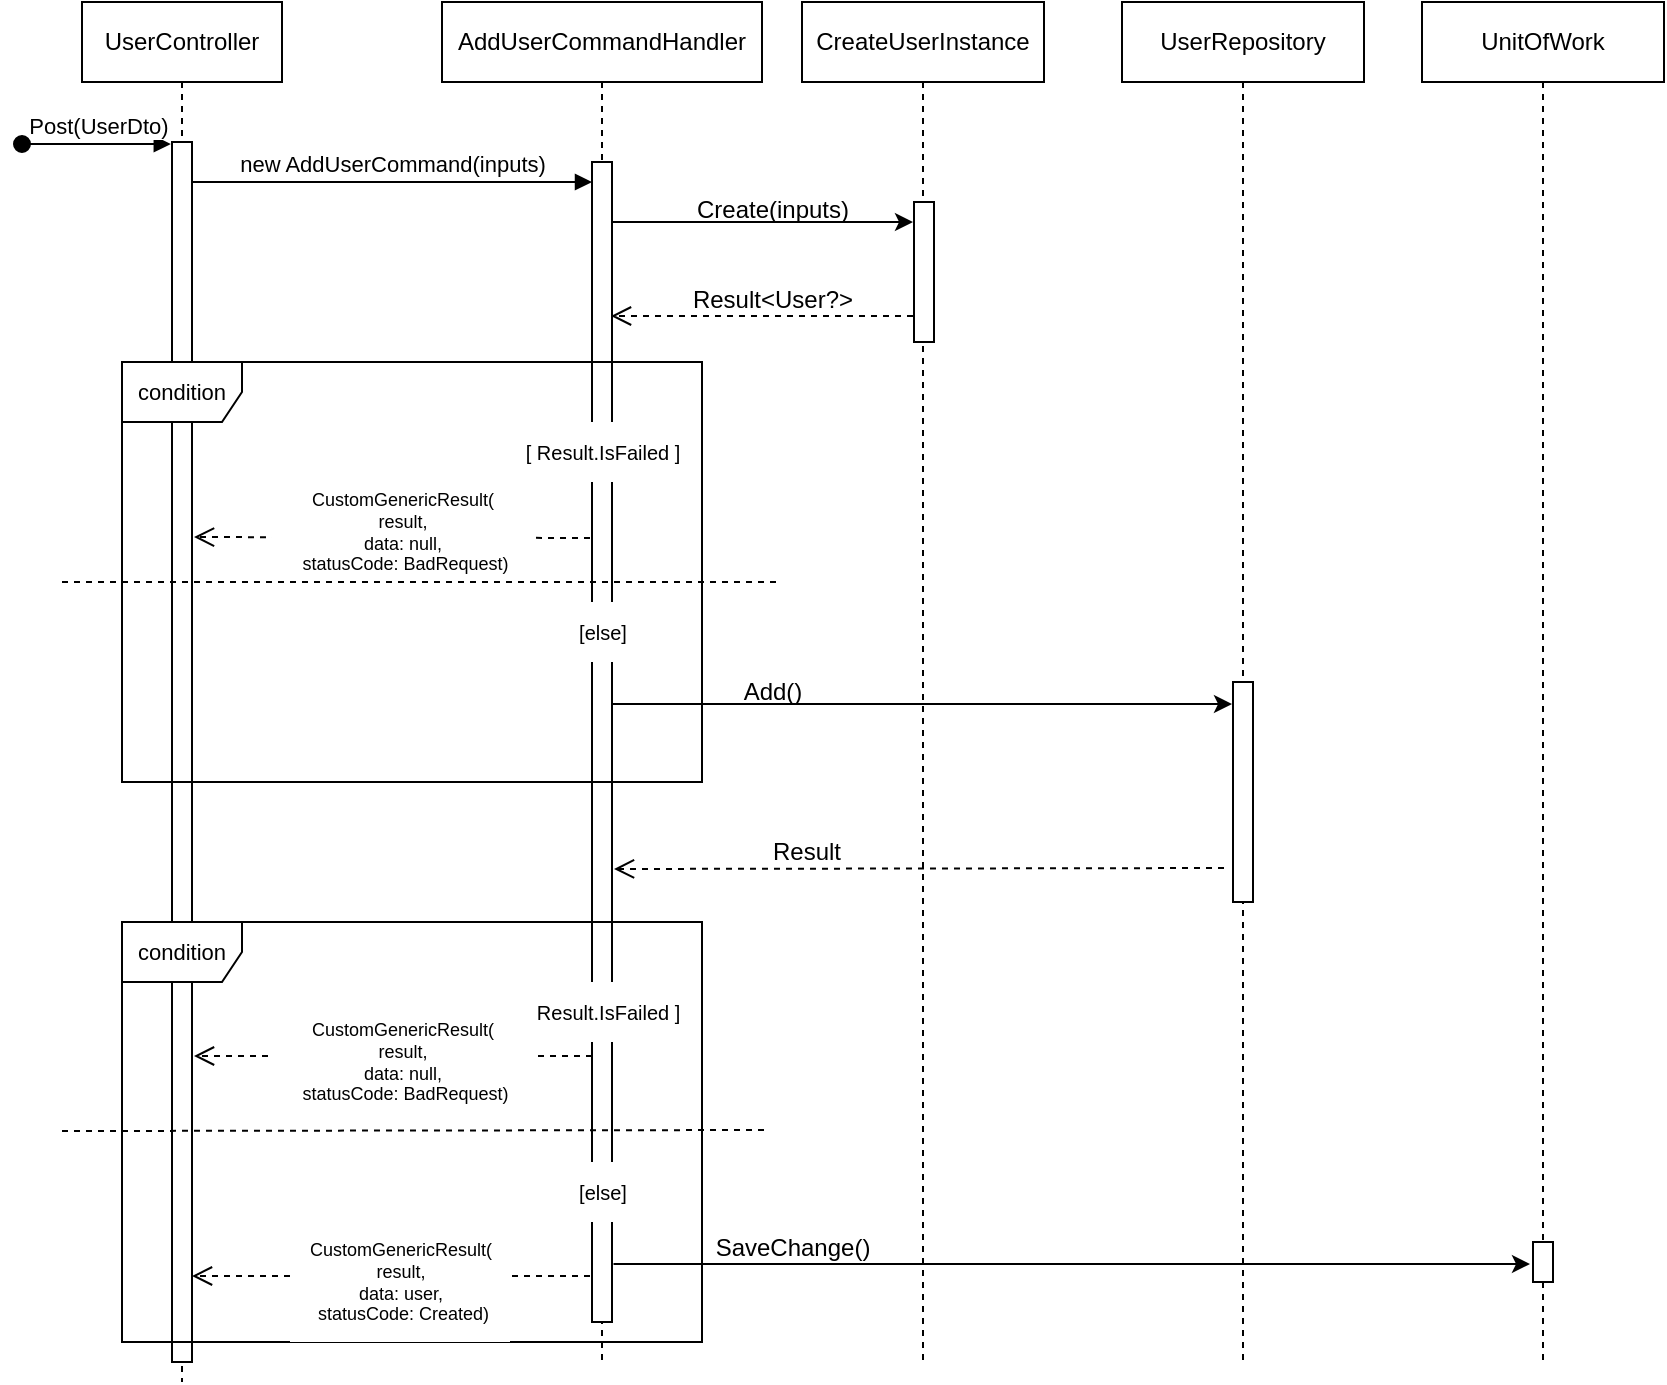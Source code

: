 <mxfile version="22.1.17" type="github">
  <diagram name="Page-1" id="2YBvvXClWsGukQMizWep">
    <mxGraphModel dx="503" dy="248" grid="1" gridSize="10" guides="1" tooltips="1" connect="1" arrows="1" fold="1" page="1" pageScale="1" pageWidth="850" pageHeight="1100" math="0" shadow="0">
      <root>
        <mxCell id="0" />
        <mxCell id="1" parent="0" />
        <mxCell id="q8IS-emqR-mlG0tCKILo-1" value="UserController" style="shape=umlLifeline;perimeter=lifelinePerimeter;whiteSpace=wrap;html=1;container=0;dropTarget=0;collapsible=0;recursiveResize=0;outlineConnect=0;portConstraint=eastwest;newEdgeStyle={&quot;edgeStyle&quot;:&quot;elbowEdgeStyle&quot;,&quot;elbow&quot;:&quot;vertical&quot;,&quot;curved&quot;:0,&quot;rounded&quot;:0};" parent="1" vertex="1">
          <mxGeometry x="40" y="40" width="100" height="690" as="geometry" />
        </mxCell>
        <mxCell id="q8IS-emqR-mlG0tCKILo-2" value="Post(UserDto)" style="html=1;verticalAlign=bottom;startArrow=oval;endArrow=block;startSize=8;edgeStyle=elbowEdgeStyle;elbow=vertical;curved=0;rounded=0;entryX=-0.26;entryY=0.004;entryDx=0;entryDy=0;entryPerimeter=0;" parent="q8IS-emqR-mlG0tCKILo-1" edge="1">
          <mxGeometry relative="1" as="geometry">
            <mxPoint x="-30" y="71" as="sourcePoint" />
            <mxPoint x="44.4" y="71.4" as="targetPoint" />
          </mxGeometry>
        </mxCell>
        <mxCell id="q8IS-emqR-mlG0tCKILo-3" value="AddUserCommandHandler" style="shape=umlLifeline;perimeter=lifelinePerimeter;whiteSpace=wrap;html=1;container=0;dropTarget=0;collapsible=0;recursiveResize=0;outlineConnect=0;portConstraint=eastwest;newEdgeStyle={&quot;edgeStyle&quot;:&quot;elbowEdgeStyle&quot;,&quot;elbow&quot;:&quot;vertical&quot;,&quot;curved&quot;:0,&quot;rounded&quot;:0};" parent="1" vertex="1">
          <mxGeometry x="220" y="40" width="160" height="680" as="geometry" />
        </mxCell>
        <mxCell id="q8IS-emqR-mlG0tCKILo-4" value="" style="html=1;points=[];perimeter=orthogonalPerimeter;outlineConnect=0;targetShapes=umlLifeline;portConstraint=eastwest;newEdgeStyle={&quot;edgeStyle&quot;:&quot;elbowEdgeStyle&quot;,&quot;elbow&quot;:&quot;vertical&quot;,&quot;curved&quot;:0,&quot;rounded&quot;:0};" parent="q8IS-emqR-mlG0tCKILo-3" vertex="1">
          <mxGeometry x="75" y="80" width="10" height="580" as="geometry" />
        </mxCell>
        <mxCell id="q8IS-emqR-mlG0tCKILo-5" value="new AddUserCommand(inputs)" style="html=1;verticalAlign=bottom;endArrow=block;edgeStyle=elbowEdgeStyle;elbow=horizontal;curved=0;rounded=0;" parent="1" source="q8IS-emqR-mlG0tCKILo-8" target="q8IS-emqR-mlG0tCKILo-4" edge="1">
          <mxGeometry relative="1" as="geometry">
            <mxPoint x="95" y="130" as="sourcePoint" />
            <Array as="points">
              <mxPoint x="180" y="130" />
            </Array>
            <mxPoint x="290" y="130" as="targetPoint" />
          </mxGeometry>
        </mxCell>
        <mxCell id="q8IS-emqR-mlG0tCKILo-6" value="CreateUserInstance" style="shape=umlLifeline;perimeter=lifelinePerimeter;whiteSpace=wrap;html=1;container=0;dropTarget=0;collapsible=0;recursiveResize=0;outlineConnect=0;portConstraint=eastwest;newEdgeStyle={&quot;edgeStyle&quot;:&quot;elbowEdgeStyle&quot;,&quot;elbow&quot;:&quot;vertical&quot;,&quot;curved&quot;:0,&quot;rounded&quot;:0};" parent="1" vertex="1">
          <mxGeometry x="400" y="40" width="121" height="680" as="geometry" />
        </mxCell>
        <mxCell id="q8IS-emqR-mlG0tCKILo-7" value="" style="html=1;points=[];perimeter=orthogonalPerimeter;outlineConnect=0;targetShapes=umlLifeline;portConstraint=eastwest;newEdgeStyle={&quot;edgeStyle&quot;:&quot;elbowEdgeStyle&quot;,&quot;elbow&quot;:&quot;vertical&quot;,&quot;curved&quot;:0,&quot;rounded&quot;:0};" parent="q8IS-emqR-mlG0tCKILo-6" vertex="1">
          <mxGeometry x="56" y="100" width="10" height="70" as="geometry" />
        </mxCell>
        <mxCell id="q8IS-emqR-mlG0tCKILo-8" value="" style="rounded=0;whiteSpace=wrap;html=1;" parent="1" vertex="1">
          <mxGeometry x="85" y="110" width="10" height="610" as="geometry" />
        </mxCell>
        <mxCell id="q8IS-emqR-mlG0tCKILo-9" value="Result&amp;lt;User?&amp;gt;" style="text;html=1;strokeColor=none;fillColor=none;align=center;verticalAlign=middle;whiteSpace=wrap;rounded=0;" parent="1" vertex="1">
          <mxGeometry x="342.5" y="174" width="85" height="30" as="geometry" />
        </mxCell>
        <mxCell id="q8IS-emqR-mlG0tCKILo-10" value="Create(inputs)" style="text;html=1;align=center;verticalAlign=middle;resizable=0;points=[];autosize=1;strokeColor=none;fillColor=none;" parent="1" vertex="1">
          <mxGeometry x="335" y="129" width="100" height="30" as="geometry" />
        </mxCell>
        <mxCell id="q8IS-emqR-mlG0tCKILo-11" value="" style="endArrow=classic;html=1;rounded=0;" parent="1" edge="1">
          <mxGeometry width="50" height="50" relative="1" as="geometry">
            <mxPoint x="304.5" y="150" as="sourcePoint" />
            <mxPoint x="455.5" y="150" as="targetPoint" />
          </mxGeometry>
        </mxCell>
        <mxCell id="q8IS-emqR-mlG0tCKILo-12" value="" style="html=1;verticalAlign=bottom;endArrow=open;dashed=1;endSize=8;edgeStyle=elbowEdgeStyle;elbow=vertical;curved=0;rounded=0;" parent="1" edge="1">
          <mxGeometry x="0.005" relative="1" as="geometry">
            <mxPoint x="304.5" y="197.003" as="targetPoint" />
            <Array as="points" />
            <mxPoint x="455.5" y="197.003" as="sourcePoint" />
            <mxPoint as="offset" />
          </mxGeometry>
        </mxCell>
        <mxCell id="q8IS-emqR-mlG0tCKILo-13" value="" style="html=1;verticalAlign=bottom;endArrow=block;edgeStyle=elbowEdgeStyle;elbow=vertical;curved=0;rounded=0;" parent="1" target="q8IS-emqR-mlG0tCKILo-8" edge="1">
          <mxGeometry relative="1" as="geometry">
            <mxPoint x="95" y="130" as="sourcePoint" />
            <Array as="points" />
            <mxPoint x="295" y="130" as="targetPoint" />
          </mxGeometry>
        </mxCell>
        <mxCell id="q8IS-emqR-mlG0tCKILo-15" value="[ Result.IsFailed ]" style="text;html=1;align=center;verticalAlign=middle;resizable=0;points=[];autosize=1;strokeColor=none;fillColor=default;fontSize=10;" parent="1" vertex="1">
          <mxGeometry x="250" y="250" width="100" height="30" as="geometry" />
        </mxCell>
        <mxCell id="q8IS-emqR-mlG0tCKILo-14" value="&lt;font style=&quot;font-size: 11px;&quot;&gt;condition&lt;/font&gt;" style="shape=umlFrame;whiteSpace=wrap;html=1;pointerEvents=0;direction=east;" parent="1" vertex="1">
          <mxGeometry x="60" y="220" width="290" height="210" as="geometry" />
        </mxCell>
        <mxCell id="q8IS-emqR-mlG0tCKILo-16" value="" style="html=1;verticalAlign=bottom;endArrow=open;dashed=1;endSize=8;edgeStyle=elbowEdgeStyle;elbow=vertical;curved=0;rounded=0;strokeColor=default;" parent="1" edge="1">
          <mxGeometry x="0.005" relative="1" as="geometry">
            <mxPoint x="96" y="307" as="targetPoint" />
            <Array as="points" />
            <mxPoint x="294" y="308.003" as="sourcePoint" />
            <mxPoint as="offset" />
          </mxGeometry>
        </mxCell>
        <mxCell id="q8IS-emqR-mlG0tCKILo-17" value="&lt;font style=&quot;font-size: 9px;&quot;&gt;CustomGenericResult(&lt;br&gt;result,&lt;br style=&quot;font-size: 9px;&quot;&gt;data: null,&lt;br style=&quot;font-size: 9px;&quot;&gt;&amp;nbsp;statusCode: BadRequest)&lt;/font&gt;" style="text;html=1;align=center;verticalAlign=middle;resizable=0;points=[];autosize=1;strokeColor=none;fillColor=default;fontSize=9;" parent="1" vertex="1">
          <mxGeometry x="135" y="275" width="130" height="60" as="geometry" />
        </mxCell>
        <mxCell id="q8IS-emqR-mlG0tCKILo-18" value="" style="endArrow=none;dashed=1;html=1;rounded=0;" parent="1" edge="1">
          <mxGeometry width="50" height="50" relative="1" as="geometry">
            <mxPoint x="30" y="330" as="sourcePoint" />
            <mxPoint x="390" y="330" as="targetPoint" />
          </mxGeometry>
        </mxCell>
        <mxCell id="q8IS-emqR-mlG0tCKILo-19" value="[else]" style="text;html=1;align=center;verticalAlign=middle;resizable=0;points=[];autosize=1;strokeColor=none;fillColor=default;fontSize=10;imageWidth=24;arcSize=12;strokeOpacity=100;resizeHeight=0;" parent="1" vertex="1">
          <mxGeometry x="275" y="340" width="50" height="30" as="geometry" />
        </mxCell>
        <mxCell id="q8IS-emqR-mlG0tCKILo-23" value="UserRepository" style="shape=umlLifeline;perimeter=lifelinePerimeter;whiteSpace=wrap;html=1;container=0;dropTarget=0;collapsible=0;recursiveResize=0;outlineConnect=0;portConstraint=eastwest;newEdgeStyle={&quot;edgeStyle&quot;:&quot;elbowEdgeStyle&quot;,&quot;elbow&quot;:&quot;vertical&quot;,&quot;curved&quot;:0,&quot;rounded&quot;:0};" parent="1" vertex="1">
          <mxGeometry x="560" y="40" width="121" height="680" as="geometry" />
        </mxCell>
        <mxCell id="q8IS-emqR-mlG0tCKILo-24" value="" style="html=1;points=[];perimeter=orthogonalPerimeter;outlineConnect=0;targetShapes=umlLifeline;portConstraint=eastwest;newEdgeStyle={&quot;edgeStyle&quot;:&quot;elbowEdgeStyle&quot;,&quot;elbow&quot;:&quot;vertical&quot;,&quot;curved&quot;:0,&quot;rounded&quot;:0};" parent="q8IS-emqR-mlG0tCKILo-23" vertex="1">
          <mxGeometry x="55.5" y="340" width="10" height="110" as="geometry" />
        </mxCell>
        <mxCell id="q8IS-emqR-mlG0tCKILo-26" value="Add()" style="text;html=1;align=center;verticalAlign=middle;resizable=0;points=[];autosize=1;strokeColor=none;fillColor=none;" parent="1" vertex="1">
          <mxGeometry x="360" y="370" width="50" height="30" as="geometry" />
        </mxCell>
        <mxCell id="q8IS-emqR-mlG0tCKILo-27" value="" style="endArrow=classic;html=1;rounded=0;" parent="1" edge="1">
          <mxGeometry width="50" height="50" relative="1" as="geometry">
            <mxPoint x="305.5" y="391" as="sourcePoint" />
            <mxPoint x="615" y="391" as="targetPoint" />
          </mxGeometry>
        </mxCell>
        <mxCell id="q8IS-emqR-mlG0tCKILo-28" value="" style="html=1;verticalAlign=bottom;endArrow=open;dashed=1;endSize=8;edgeStyle=elbowEdgeStyle;elbow=vertical;curved=0;rounded=0;" parent="1" edge="1">
          <mxGeometry x="0.005" relative="1" as="geometry">
            <mxPoint x="306" y="474" as="targetPoint" />
            <Array as="points" />
            <mxPoint x="611" y="473.003" as="sourcePoint" />
            <mxPoint as="offset" />
          </mxGeometry>
        </mxCell>
        <mxCell id="q8IS-emqR-mlG0tCKILo-29" value="Result" style="text;html=1;strokeColor=none;fillColor=none;align=center;verticalAlign=middle;whiteSpace=wrap;rounded=0;" parent="1" vertex="1">
          <mxGeometry x="360" y="450" width="85" height="30" as="geometry" />
        </mxCell>
        <mxCell id="q8IS-emqR-mlG0tCKILo-32" value="[ Result.IsFailed ]" style="text;html=1;align=center;verticalAlign=middle;resizable=0;points=[];autosize=1;strokeColor=none;fillColor=default;fontSize=10;" parent="1" vertex="1">
          <mxGeometry x="250" y="530" width="100" height="30" as="geometry" />
        </mxCell>
        <mxCell id="q8IS-emqR-mlG0tCKILo-30" value="&lt;font style=&quot;font-size: 11px;&quot;&gt;condition&lt;/font&gt;" style="shape=umlFrame;whiteSpace=wrap;html=1;pointerEvents=0;direction=east;" parent="1" vertex="1">
          <mxGeometry x="60" y="500" width="290" height="210" as="geometry" />
        </mxCell>
        <mxCell id="q8IS-emqR-mlG0tCKILo-33" value="" style="html=1;verticalAlign=bottom;endArrow=open;dashed=1;endSize=8;edgeStyle=elbowEdgeStyle;elbow=vertical;curved=0;rounded=0;strokeColor=default;" parent="1" source="q8IS-emqR-mlG0tCKILo-4" edge="1">
          <mxGeometry x="0.005" relative="1" as="geometry">
            <mxPoint x="96" y="567" as="targetPoint" />
            <Array as="points" />
            <mxPoint x="294" y="568.003" as="sourcePoint" />
            <mxPoint as="offset" />
          </mxGeometry>
        </mxCell>
        <mxCell id="q8IS-emqR-mlG0tCKILo-34" value="[else]" style="text;html=1;align=center;verticalAlign=middle;resizable=0;points=[];autosize=1;strokeColor=none;fillColor=default;fontSize=10;imageWidth=24;arcSize=12;strokeOpacity=100;resizeHeight=0;" parent="1" vertex="1">
          <mxGeometry x="275" y="620" width="50" height="30" as="geometry" />
        </mxCell>
        <mxCell id="q8IS-emqR-mlG0tCKILo-31" value="&lt;font style=&quot;font-size: 9px;&quot;&gt;CustomGenericResult(&lt;br&gt;result,&lt;br style=&quot;font-size: 9px;&quot;&gt;data: null,&lt;br style=&quot;font-size: 9px;&quot;&gt;&amp;nbsp;statusCode: BadRequest)&lt;/font&gt;" style="text;html=1;align=center;verticalAlign=middle;resizable=0;points=[];autosize=1;strokeColor=none;fillColor=default;fontSize=9;" parent="1" vertex="1">
          <mxGeometry x="135" y="540" width="130" height="60" as="geometry" />
        </mxCell>
        <mxCell id="q8IS-emqR-mlG0tCKILo-41" value="UnitOfWork" style="shape=umlLifeline;perimeter=lifelinePerimeter;whiteSpace=wrap;html=1;container=0;dropTarget=0;collapsible=0;recursiveResize=0;outlineConnect=0;portConstraint=eastwest;newEdgeStyle={&quot;edgeStyle&quot;:&quot;elbowEdgeStyle&quot;,&quot;elbow&quot;:&quot;vertical&quot;,&quot;curved&quot;:0,&quot;rounded&quot;:0};" parent="1" vertex="1">
          <mxGeometry x="710" y="40" width="121" height="680" as="geometry" />
        </mxCell>
        <mxCell id="q8IS-emqR-mlG0tCKILo-42" value="" style="html=1;points=[];perimeter=orthogonalPerimeter;outlineConnect=0;targetShapes=umlLifeline;portConstraint=eastwest;newEdgeStyle={&quot;edgeStyle&quot;:&quot;elbowEdgeStyle&quot;,&quot;elbow&quot;:&quot;vertical&quot;,&quot;curved&quot;:0,&quot;rounded&quot;:0};" parent="q8IS-emqR-mlG0tCKILo-41" vertex="1">
          <mxGeometry x="55.5" y="620" width="10" height="20" as="geometry" />
        </mxCell>
        <mxCell id="q8IS-emqR-mlG0tCKILo-43" value="" style="endArrow=none;dashed=1;html=1;rounded=0;" parent="1" edge="1">
          <mxGeometry width="50" height="50" relative="1" as="geometry">
            <mxPoint x="30" y="604.52" as="sourcePoint" />
            <mxPoint x="383" y="604" as="targetPoint" />
          </mxGeometry>
        </mxCell>
        <mxCell id="q8IS-emqR-mlG0tCKILo-44" value="" style="endArrow=classic;html=1;rounded=0;" parent="1" edge="1">
          <mxGeometry width="50" height="50" relative="1" as="geometry">
            <mxPoint x="305.75" y="671" as="sourcePoint" />
            <mxPoint x="764" y="671" as="targetPoint" />
          </mxGeometry>
        </mxCell>
        <mxCell id="q8IS-emqR-mlG0tCKILo-45" value="SaveChange()" style="text;html=1;align=center;verticalAlign=middle;resizable=0;points=[];autosize=1;strokeColor=none;fillColor=none;" parent="1" vertex="1">
          <mxGeometry x="345" y="648" width="100" height="30" as="geometry" />
        </mxCell>
        <mxCell id="q8IS-emqR-mlG0tCKILo-48" value="" style="html=1;verticalAlign=bottom;endArrow=open;dashed=1;endSize=8;edgeStyle=elbowEdgeStyle;elbow=vertical;curved=0;rounded=0;strokeColor=default;" parent="1" edge="1">
          <mxGeometry x="0.005" relative="1" as="geometry">
            <mxPoint x="95" y="677" as="targetPoint" />
            <Array as="points" />
            <mxPoint x="294" y="677" as="sourcePoint" />
            <mxPoint as="offset" />
          </mxGeometry>
        </mxCell>
        <mxCell id="q8IS-emqR-mlG0tCKILo-47" value="&lt;font style=&quot;font-size: 9px;&quot;&gt;CustomGenericResult(&lt;br&gt;result,&lt;br style=&quot;font-size: 9px;&quot;&gt;data: user,&lt;br style=&quot;font-size: 9px;&quot;&gt;&amp;nbsp;statusCode: Created)&lt;/font&gt;" style="text;html=1;align=center;verticalAlign=middle;resizable=0;points=[];autosize=1;strokeColor=none;fillColor=default;fontSize=9;" parent="1" vertex="1">
          <mxGeometry x="144" y="650" width="110" height="60" as="geometry" />
        </mxCell>
      </root>
    </mxGraphModel>
  </diagram>
</mxfile>
